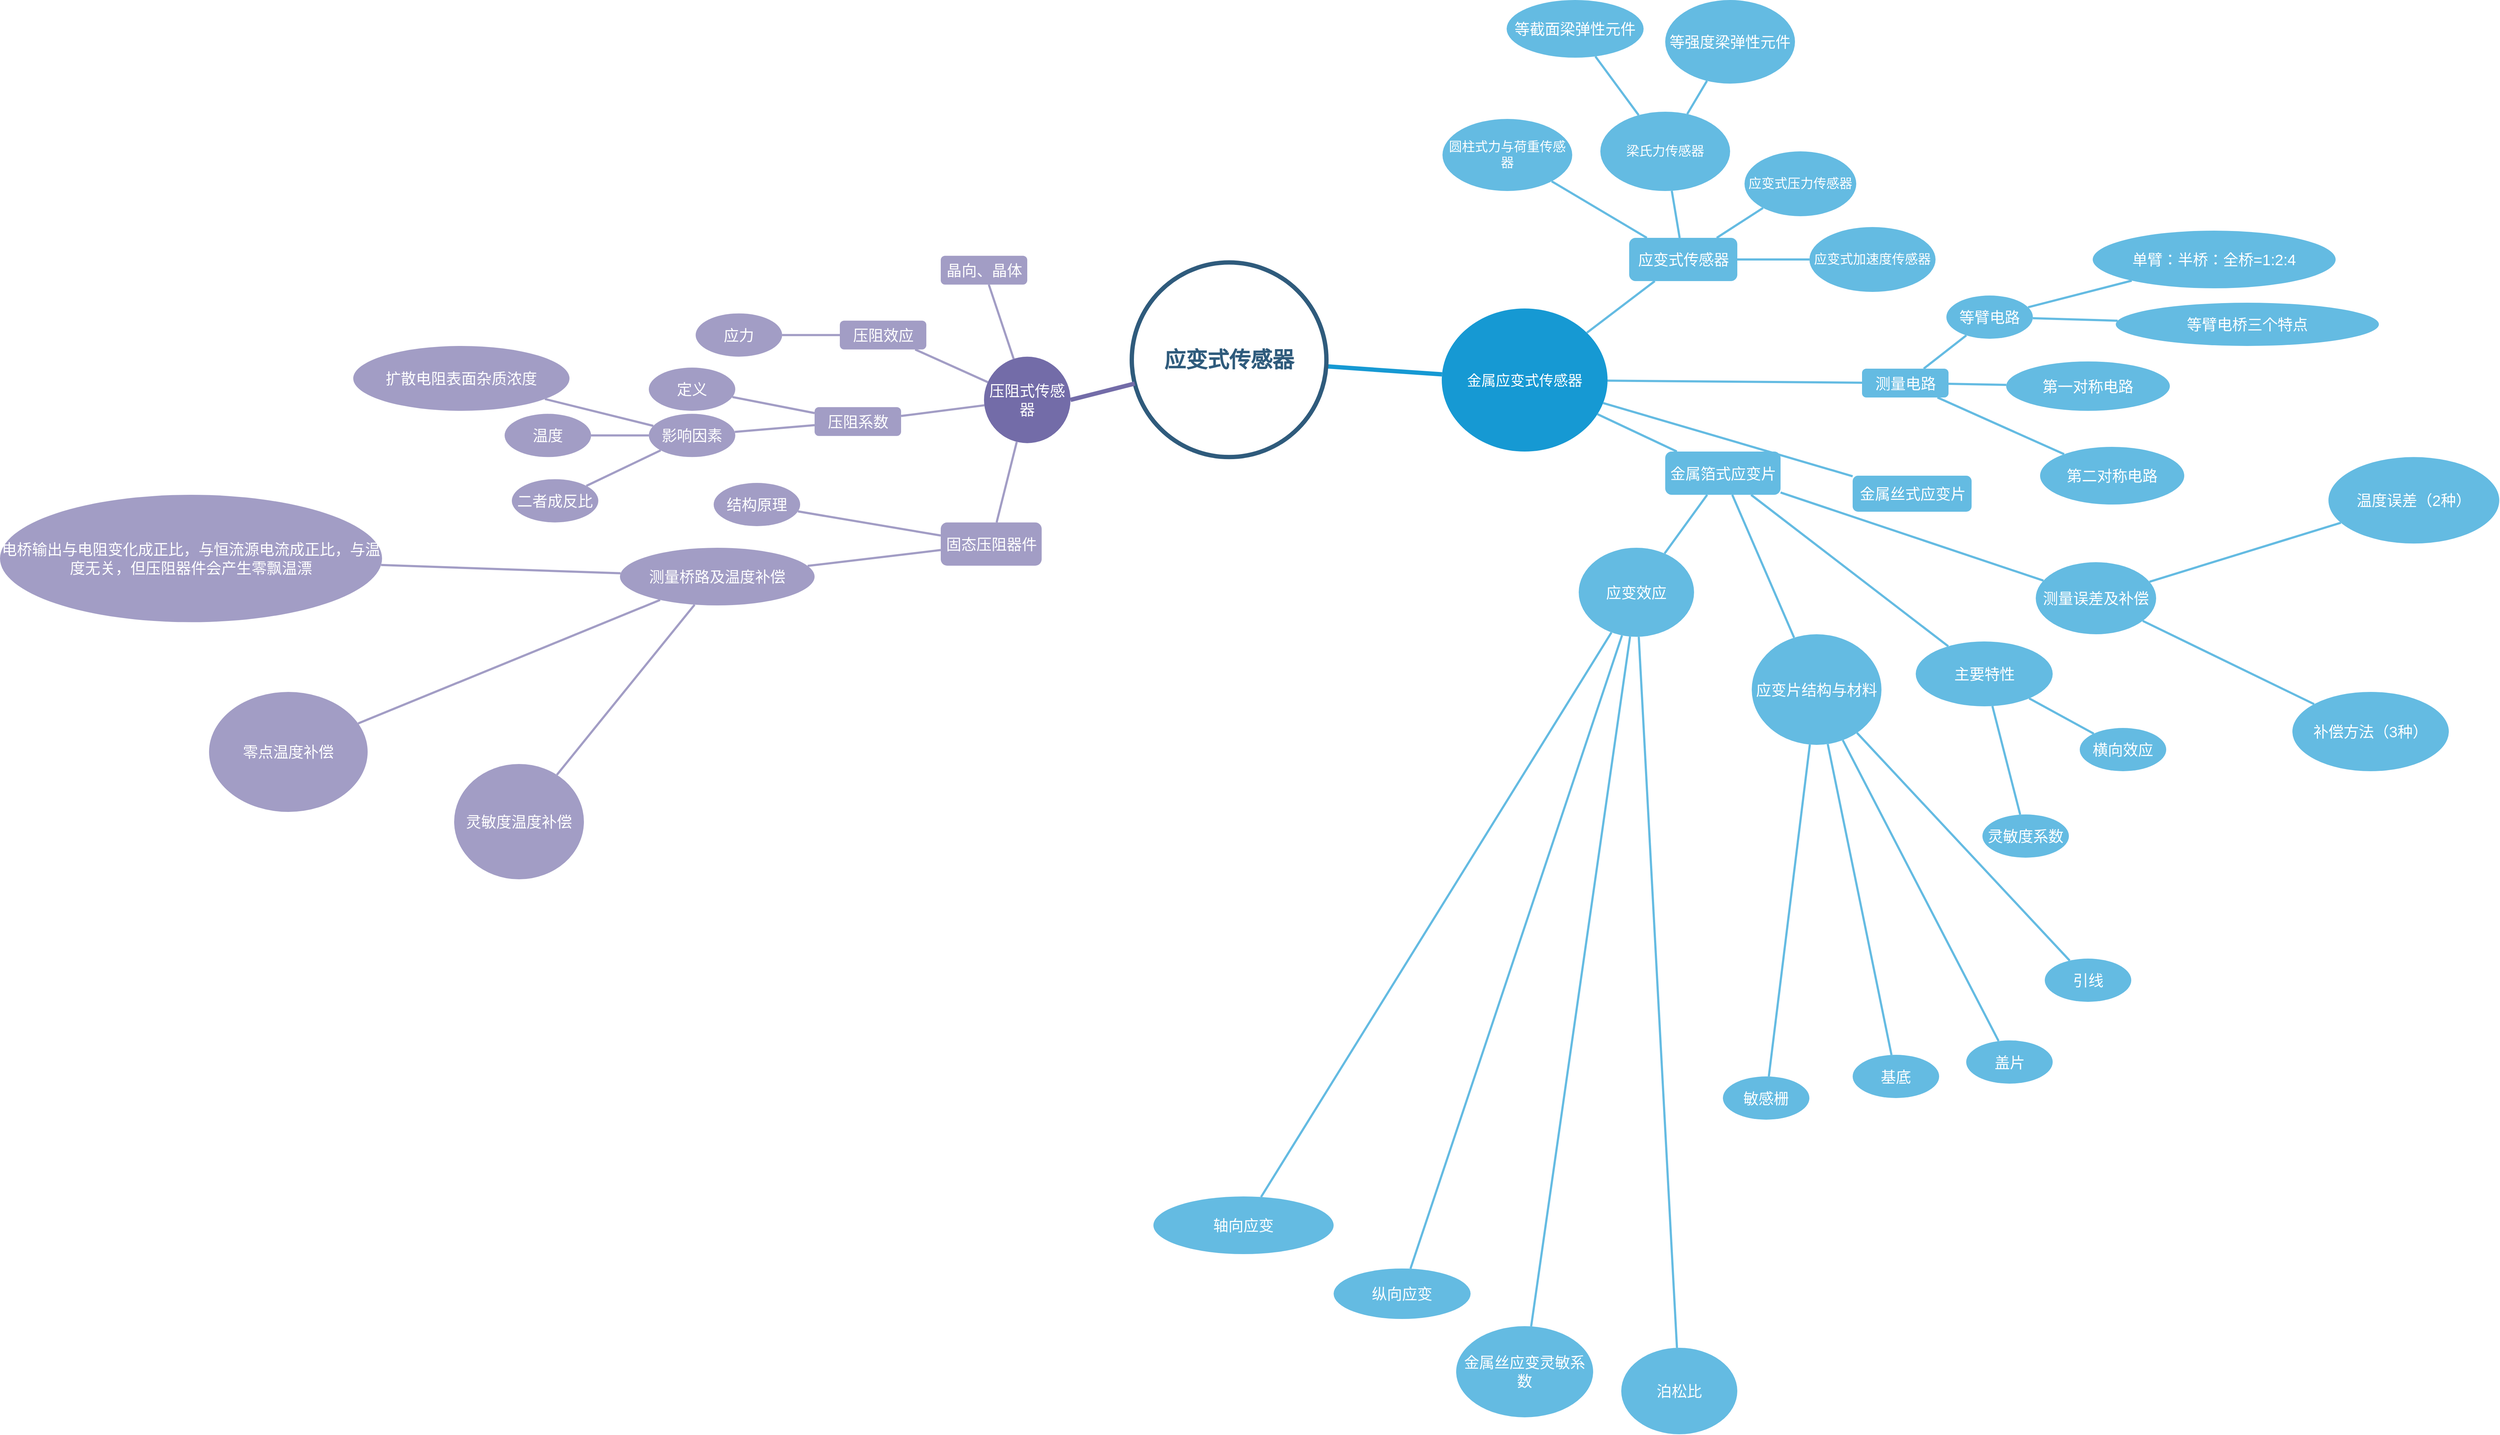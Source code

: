 <mxfile version="16.4.5" type="github">
  <diagram id="6a731a19-8d31-9384-78a2-239565b7b9f0" name="Page-1">
    <mxGraphModel dx="3550" dy="1853" grid="1" gridSize="10" guides="1" tooltips="1" connect="1" arrows="1" fold="1" page="1" pageScale="1" pageWidth="4681" pageHeight="3300" background="none" math="0" shadow="0">
      <root>
        <mxCell id="0" />
        <mxCell id="1" parent="0" />
        <mxCell id="1353" value="金属应变式传感器" style="ellipse;whiteSpace=wrap;html=1;shadow=0;fontFamily=Helvetica;fontSize=20;fontColor=#FFFFFF;align=center;strokeWidth=3;fillColor=#1699D3;strokeColor=none;" parent="1" vertex="1">
          <mxGeometry x="2920" y="1378" width="230" height="198.5" as="geometry" />
        </mxCell>
        <mxCell id="1362" style="endArrow=none;strokeWidth=6;strokeColor=#1699D3;html=1;" parent="1" source="1515" target="1353" edge="1">
          <mxGeometry relative="1" as="geometry" />
        </mxCell>
        <mxCell id="P_r0jZMm2rQdvnXoWjfA-1551" style="edgeStyle=none;shape=connector;rounded=1;orthogonalLoop=1;jettySize=auto;html=1;labelBackgroundColor=default;fontFamily=Helvetica;fontSize=11;fontColor=default;endArrow=none;strokeColor=#64BBE2;strokeWidth=3;" edge="1" parent="1" source="1440" target="P_r0jZMm2rQdvnXoWjfA-1549">
          <mxGeometry relative="1" as="geometry" />
        </mxCell>
        <mxCell id="P_r0jZMm2rQdvnXoWjfA-1554" value="" style="edgeStyle=none;shape=connector;rounded=1;orthogonalLoop=1;jettySize=auto;html=1;labelBackgroundColor=default;fontFamily=Helvetica;fontSize=18;fontColor=default;endArrow=none;strokeColor=#64BBE2;strokeWidth=3;" edge="1" parent="1" source="1440" target="P_r0jZMm2rQdvnXoWjfA-1553">
          <mxGeometry relative="1" as="geometry" />
        </mxCell>
        <mxCell id="P_r0jZMm2rQdvnXoWjfA-1556" value="" style="edgeStyle=none;shape=connector;rounded=1;orthogonalLoop=1;jettySize=auto;html=1;labelBackgroundColor=default;fontFamily=Helvetica;fontSize=18;fontColor=default;endArrow=none;strokeColor=#64BBE2;strokeWidth=3;" edge="1" parent="1" source="1440" target="P_r0jZMm2rQdvnXoWjfA-1555">
          <mxGeometry relative="1" as="geometry" />
        </mxCell>
        <mxCell id="P_r0jZMm2rQdvnXoWjfA-1558" value="" style="edgeStyle=none;shape=connector;rounded=1;orthogonalLoop=1;jettySize=auto;html=1;labelBackgroundColor=default;fontFamily=Helvetica;fontSize=18;fontColor=default;endArrow=none;strokeColor=#64BBE2;strokeWidth=3;" edge="1" parent="1" source="1440" target="P_r0jZMm2rQdvnXoWjfA-1557">
          <mxGeometry relative="1" as="geometry" />
        </mxCell>
        <mxCell id="1440" value="&lt;font style=&quot;font-size: 21px&quot;&gt;应变式传感器&lt;/font&gt;" style="rounded=1;fillColor=#64BBE2;strokeColor=none;strokeWidth=3;shadow=0;html=1;fontColor=#FFFFFF;" parent="1" vertex="1">
          <mxGeometry x="3180" y="1280" width="150" height="60" as="geometry" />
        </mxCell>
        <mxCell id="1441" value="&lt;font style=&quot;font-size: 21px&quot;&gt;金属丝式应变片&lt;/font&gt;" style="rounded=1;fillColor=#64BBE2;strokeColor=none;strokeWidth=3;shadow=0;html=1;fontColor=#FFFFFF;" parent="1" vertex="1">
          <mxGeometry x="3490" y="1610" width="165" height="50" as="geometry" />
        </mxCell>
        <mxCell id="P_r0jZMm2rQdvnXoWjfA-1568" value="" style="edgeStyle=none;shape=connector;rounded=1;orthogonalLoop=1;jettySize=auto;html=1;labelBackgroundColor=default;fontFamily=Helvetica;fontSize=18;fontColor=default;endArrow=none;strokeColor=#64BBE2;strokeWidth=3;" edge="1" parent="1" source="1442" target="P_r0jZMm2rQdvnXoWjfA-1567">
          <mxGeometry relative="1" as="geometry" />
        </mxCell>
        <mxCell id="P_r0jZMm2rQdvnXoWjfA-1570" value="" style="edgeStyle=none;shape=connector;rounded=1;orthogonalLoop=1;jettySize=auto;html=1;labelBackgroundColor=default;fontFamily=Helvetica;fontSize=18;fontColor=default;endArrow=none;strokeColor=#64BBE2;strokeWidth=3;" edge="1" parent="1" source="1442" target="P_r0jZMm2rQdvnXoWjfA-1569">
          <mxGeometry relative="1" as="geometry" />
        </mxCell>
        <mxCell id="P_r0jZMm2rQdvnXoWjfA-1572" value="" style="edgeStyle=none;shape=connector;rounded=1;orthogonalLoop=1;jettySize=auto;html=1;labelBackgroundColor=default;fontFamily=Helvetica;fontSize=18;fontColor=default;endArrow=none;strokeColor=#64BBE2;strokeWidth=3;" edge="1" parent="1" source="1442" target="P_r0jZMm2rQdvnXoWjfA-1571">
          <mxGeometry relative="1" as="geometry" />
        </mxCell>
        <mxCell id="1442" value="&lt;font style=&quot;font-size: 21px&quot;&gt;测量电路&lt;/font&gt;" style="rounded=1;fillColor=#64BBE2;strokeColor=none;strokeWidth=3;shadow=0;html=1;fontColor=#FFFFFF;" parent="1" vertex="1">
          <mxGeometry x="3503" y="1461.5" width="120" height="40" as="geometry" />
        </mxCell>
        <mxCell id="P_r0jZMm2rQdvnXoWjfA-1560" value="" style="edgeStyle=none;shape=connector;rounded=1;orthogonalLoop=1;jettySize=auto;html=1;labelBackgroundColor=default;fontFamily=Helvetica;fontSize=18;fontColor=default;endArrow=none;strokeColor=#64BBE2;strokeWidth=3;" edge="1" parent="1" source="1443" target="P_r0jZMm2rQdvnXoWjfA-1559">
          <mxGeometry relative="1" as="geometry" />
        </mxCell>
        <mxCell id="P_r0jZMm2rQdvnXoWjfA-1562" value="" style="edgeStyle=none;shape=connector;rounded=1;orthogonalLoop=1;jettySize=auto;html=1;labelBackgroundColor=default;fontFamily=Helvetica;fontSize=18;fontColor=default;endArrow=none;strokeColor=#64BBE2;strokeWidth=3;" edge="1" parent="1" source="1443" target="P_r0jZMm2rQdvnXoWjfA-1561">
          <mxGeometry relative="1" as="geometry" />
        </mxCell>
        <mxCell id="P_r0jZMm2rQdvnXoWjfA-1564" value="" style="edgeStyle=none;shape=connector;rounded=1;orthogonalLoop=1;jettySize=auto;html=1;labelBackgroundColor=default;fontFamily=Helvetica;fontSize=18;fontColor=default;endArrow=none;strokeColor=#64BBE2;strokeWidth=3;" edge="1" parent="1" source="1443" target="P_r0jZMm2rQdvnXoWjfA-1563">
          <mxGeometry relative="1" as="geometry" />
        </mxCell>
        <mxCell id="P_r0jZMm2rQdvnXoWjfA-1566" value="" style="edgeStyle=none;shape=connector;rounded=1;orthogonalLoop=1;jettySize=auto;html=1;labelBackgroundColor=default;fontFamily=Helvetica;fontSize=18;fontColor=default;endArrow=none;strokeColor=#64BBE2;strokeWidth=3;" edge="1" parent="1" source="1443" target="P_r0jZMm2rQdvnXoWjfA-1565">
          <mxGeometry relative="1" as="geometry" />
        </mxCell>
        <mxCell id="1443" value="&lt;font style=&quot;font-size: 21px&quot;&gt;金属箔式应变片&lt;/font&gt;" style="rounded=1;fillColor=#64BBE2;strokeColor=none;strokeWidth=3;shadow=0;html=1;fontColor=#FFFFFF;" parent="1" vertex="1">
          <mxGeometry x="3230" y="1576.5" width="160" height="60" as="geometry" />
        </mxCell>
        <mxCell id="1451" value="" style="edgeStyle=none;endArrow=none;strokeWidth=3;strokeColor=#64BBE2;html=1;" parent="1" source="1353" target="1440" edge="1">
          <mxGeometry x="1390" y="780" width="100" height="100" as="geometry">
            <mxPoint x="1390" y="880" as="sourcePoint" />
            <mxPoint x="1490" y="780" as="targetPoint" />
          </mxGeometry>
        </mxCell>
        <mxCell id="1452" value="" style="edgeStyle=none;endArrow=none;strokeWidth=3;strokeColor=#64BBE2;html=1;" parent="1" source="1353" target="1442" edge="1">
          <mxGeometry x="1390" y="780" width="100" height="100" as="geometry">
            <mxPoint x="1390" y="880" as="sourcePoint" />
            <mxPoint x="1490" y="780" as="targetPoint" />
          </mxGeometry>
        </mxCell>
        <mxCell id="1453" value="" style="edgeStyle=none;endArrow=none;strokeWidth=3;strokeColor=#64BBE2;html=1;" parent="1" source="1353" target="1441" edge="1">
          <mxGeometry x="1390" y="780" width="100" height="100" as="geometry">
            <mxPoint x="1390" y="880" as="sourcePoint" />
            <mxPoint x="1490" y="780" as="targetPoint" />
          </mxGeometry>
        </mxCell>
        <mxCell id="1454" value="" style="edgeStyle=none;endArrow=none;strokeWidth=3;strokeColor=#64BBE2;html=1;" parent="1" source="1353" target="1443" edge="1">
          <mxGeometry x="1390" y="780" width="100" height="100" as="geometry">
            <mxPoint x="1390" y="880" as="sourcePoint" />
            <mxPoint x="1490" y="780" as="targetPoint" />
          </mxGeometry>
        </mxCell>
        <mxCell id="1515" value="应变式传感器" style="ellipse;whiteSpace=wrap;html=1;shadow=0;fontFamily=Helvetica;fontSize=30;fontColor=#2F5B7C;align=center;strokeColor=#2F5B7C;strokeWidth=6;fillColor=#FFFFFF;fontStyle=1;gradientColor=none;" parent="1" vertex="1">
          <mxGeometry x="2490" y="1314.17" width="270" height="270" as="geometry" />
        </mxCell>
        <mxCell id="P_r0jZMm2rQdvnXoWjfA-1621" value="" style="edgeStyle=none;shape=connector;rounded=1;orthogonalLoop=1;jettySize=auto;html=1;labelBackgroundColor=default;fontFamily=Helvetica;fontSize=21;fontColor=default;endArrow=none;strokeColor=#A29DC5;strokeWidth=3;" edge="1" parent="1" source="1517" target="P_r0jZMm2rQdvnXoWjfA-1620">
          <mxGeometry relative="1" as="geometry" />
        </mxCell>
        <mxCell id="1517" value="&lt;font style=&quot;font-size: 21px&quot;&gt;压阻效应&lt;/font&gt;" style="rounded=1;fillColor=#a29dc5;strokeColor=none;strokeWidth=3;shadow=0;html=1;fontColor=#FFFFFF;fontSize=21;" parent="1" vertex="1">
          <mxGeometry x="2085" y="1394.83" width="120" height="40" as="geometry" />
        </mxCell>
        <mxCell id="1518" value="&lt;font style=&quot;font-size: 21px&quot;&gt;晶向、晶体&lt;/font&gt;" style="rounded=1;fillColor=#a29dc5;strokeColor=none;strokeWidth=3;shadow=0;html=1;fontColor=#FFFFFF;fontSize=21;" parent="1" vertex="1">
          <mxGeometry x="2225" y="1304.83" width="120" height="40" as="geometry" />
        </mxCell>
        <mxCell id="P_r0jZMm2rQdvnXoWjfA-1623" value="" style="edgeStyle=none;shape=connector;rounded=1;orthogonalLoop=1;jettySize=auto;html=1;labelBackgroundColor=default;fontFamily=Helvetica;fontSize=21;fontColor=default;endArrow=none;strokeColor=#A29DC5;strokeWidth=3;" edge="1" parent="1" source="1522" target="P_r0jZMm2rQdvnXoWjfA-1622">
          <mxGeometry relative="1" as="geometry" />
        </mxCell>
        <mxCell id="P_r0jZMm2rQdvnXoWjfA-1627" value="" style="edgeStyle=none;shape=connector;rounded=1;orthogonalLoop=1;jettySize=auto;html=1;labelBackgroundColor=default;fontFamily=Helvetica;fontSize=21;fontColor=default;endArrow=none;strokeColor=#A29DC5;strokeWidth=3;" edge="1" parent="1" source="1522" target="P_r0jZMm2rQdvnXoWjfA-1626">
          <mxGeometry relative="1" as="geometry" />
        </mxCell>
        <mxCell id="1522" value="&lt;font style=&quot;font-size: 21px&quot;&gt;压阻系数&lt;/font&gt;" style="rounded=1;fillColor=#a29dc5;strokeColor=none;strokeWidth=3;shadow=0;html=1;fontColor=#FFFFFF;fontSize=21;" parent="1" vertex="1">
          <mxGeometry x="2050" y="1514.83" width="120" height="40" as="geometry" />
        </mxCell>
        <mxCell id="1528" value="" style="edgeStyle=none;endArrow=none;strokeWidth=3;strokeColor=#A29DC5;html=1;fontSize=21;" parent="1" source="1516" target="1517" edge="1">
          <mxGeometry x="350" y="409.83" width="100" height="100" as="geometry">
            <mxPoint x="350" y="509.83" as="sourcePoint" />
            <mxPoint x="450" y="409.83" as="targetPoint" />
          </mxGeometry>
        </mxCell>
        <mxCell id="P_r0jZMm2rQdvnXoWjfA-1635" value="" style="edgeStyle=none;shape=connector;rounded=1;orthogonalLoop=1;jettySize=auto;html=1;labelBackgroundColor=default;fontFamily=Helvetica;fontSize=21;fontColor=default;endArrow=none;strokeColor=#A29DC5;strokeWidth=3;" edge="1" parent="1" source="1529" target="P_r0jZMm2rQdvnXoWjfA-1634">
          <mxGeometry relative="1" as="geometry" />
        </mxCell>
        <mxCell id="P_r0jZMm2rQdvnXoWjfA-1637" value="" style="edgeStyle=none;shape=connector;rounded=1;orthogonalLoop=1;jettySize=auto;html=1;labelBackgroundColor=default;fontFamily=Helvetica;fontSize=21;fontColor=default;endArrow=none;strokeColor=#A29DC5;strokeWidth=3;" edge="1" parent="1" source="1529" target="P_r0jZMm2rQdvnXoWjfA-1636">
          <mxGeometry relative="1" as="geometry" />
        </mxCell>
        <mxCell id="1529" value="&lt;font style=&quot;font-size: 21px&quot;&gt;固态压阻器件&lt;/font&gt;" style="rounded=1;fillColor=#a29dc5;strokeColor=none;strokeWidth=3;shadow=0;html=1;fontColor=#FFFFFF;fontSize=21;" parent="1" vertex="1">
          <mxGeometry x="2225" y="1674.83" width="140" height="60" as="geometry" />
        </mxCell>
        <mxCell id="1530" value="" style="edgeStyle=none;endArrow=none;strokeWidth=3;strokeColor=#A29DC5;html=1;fontSize=21;" parent="1" source="1516" target="1518" edge="1">
          <mxGeometry x="350" y="409.83" width="100" height="100" as="geometry">
            <mxPoint x="350" y="509.83" as="sourcePoint" />
            <mxPoint x="450" y="409.83" as="targetPoint" />
          </mxGeometry>
        </mxCell>
        <mxCell id="1534" value="" style="edgeStyle=none;endArrow=none;strokeWidth=3;strokeColor=#A29DC5;html=1;fontSize=21;" parent="1" source="1516" target="1522" edge="1">
          <mxGeometry x="350" y="409.83" width="100" height="100" as="geometry">
            <mxPoint x="350" y="509.83" as="sourcePoint" />
            <mxPoint x="450" y="409.83" as="targetPoint" />
          </mxGeometry>
        </mxCell>
        <mxCell id="1540" value="" style="edgeStyle=none;endArrow=none;strokeWidth=3;strokeColor=#A29DC5;html=1;fontSize=21;" parent="1" source="1516" target="1529" edge="1">
          <mxGeometry x="350" y="409.83" width="100" height="100" as="geometry">
            <mxPoint x="350" y="509.83" as="sourcePoint" />
            <mxPoint x="450" y="409.83" as="targetPoint" />
          </mxGeometry>
        </mxCell>
        <mxCell id="1542" style="edgeStyle=none;rounded=0;html=1;exitX=0.5;exitY=1;endArrow=none;endFill=0;jettySize=auto;orthogonalLoop=1;strokeColor=#736CA8;strokeWidth=2;fillColor=#64bbe2;fontSize=21;fontColor=#23445D;" parent="1" source="1529" target="1529" edge="1">
          <mxGeometry relative="1" as="geometry" />
        </mxCell>
        <mxCell id="1516" value="压阻式传感器" style="ellipse;whiteSpace=wrap;html=1;shadow=0;fontFamily=Helvetica;fontSize=21;fontColor=#FFFFFF;align=center;strokeWidth=3;fillColor=#736ca8;strokeColor=none;" parent="1" vertex="1">
          <mxGeometry x="2285" y="1444.83" width="120" height="120" as="geometry" />
        </mxCell>
        <mxCell id="P_r0jZMm2rQdvnXoWjfA-1543" value="" style="endArrow=none;strokeWidth=6;strokeColor=#736CA8;html=1;entryX=1;entryY=0.5;entryDx=0;entryDy=0;" edge="1" parent="1" source="1515" target="1516">
          <mxGeometry relative="1" as="geometry">
            <mxPoint x="2831.149" y="1435.154" as="sourcePoint" />
            <mxPoint x="2650" y="1470" as="targetPoint" />
          </mxGeometry>
        </mxCell>
        <mxCell id="P_r0jZMm2rQdvnXoWjfA-1549" value="&lt;font style=&quot;font-size: 15px&quot;&gt;&lt;font style=&quot;vertical-align: inherit ; font-size: 18px&quot;&gt;&lt;font style=&quot;vertical-align: inherit ; font-size: 18px&quot;&gt;&lt;font style=&quot;vertical-align: inherit ; font-size: 18px&quot;&gt;&lt;font style=&quot;vertical-align: inherit ; font-size: 18px&quot;&gt;&lt;font style=&quot;vertical-align: inherit&quot;&gt;&lt;font style=&quot;vertical-align: inherit&quot;&gt;圆柱式力与荷重传感器&lt;/font&gt;&lt;/font&gt;&lt;/font&gt;&lt;/font&gt;&lt;/font&gt;&lt;/font&gt;&lt;/font&gt;" style="ellipse;whiteSpace=wrap;html=1;fillColor=#64BBE2;strokeColor=none;fontColor=#FFFFFF;rounded=1;strokeWidth=3;shadow=0;" vertex="1" parent="1">
          <mxGeometry x="2921" y="1115" width="180" height="100" as="geometry" />
        </mxCell>
        <mxCell id="P_r0jZMm2rQdvnXoWjfA-1578" value="" style="edgeStyle=none;shape=connector;rounded=1;orthogonalLoop=1;jettySize=auto;html=1;labelBackgroundColor=default;fontFamily=Helvetica;fontSize=18;fontColor=default;endArrow=none;strokeColor=#64BBE2;strokeWidth=3;" edge="1" parent="1" source="P_r0jZMm2rQdvnXoWjfA-1553" target="P_r0jZMm2rQdvnXoWjfA-1577">
          <mxGeometry relative="1" as="geometry" />
        </mxCell>
        <mxCell id="P_r0jZMm2rQdvnXoWjfA-1580" value="" style="edgeStyle=none;shape=connector;rounded=1;orthogonalLoop=1;jettySize=auto;html=1;labelBackgroundColor=default;fontFamily=Helvetica;fontSize=18;fontColor=default;endArrow=none;strokeColor=#64BBE2;strokeWidth=3;" edge="1" parent="1" source="P_r0jZMm2rQdvnXoWjfA-1553" target="P_r0jZMm2rQdvnXoWjfA-1579">
          <mxGeometry relative="1" as="geometry" />
        </mxCell>
        <mxCell id="P_r0jZMm2rQdvnXoWjfA-1553" value="&lt;font style=&quot;vertical-align: inherit&quot;&gt;&lt;font style=&quot;vertical-align: inherit ; font-size: 18px&quot;&gt;&lt;font style=&quot;vertical-align: inherit&quot;&gt;&lt;font style=&quot;vertical-align: inherit&quot;&gt;梁氏力传感器&lt;/font&gt;&lt;/font&gt;&lt;/font&gt;&lt;/font&gt;" style="ellipse;whiteSpace=wrap;html=1;fillColor=#64BBE2;strokeColor=none;fontColor=#FFFFFF;rounded=1;strokeWidth=3;shadow=0;" vertex="1" parent="1">
          <mxGeometry x="3140" y="1105" width="180" height="110" as="geometry" />
        </mxCell>
        <mxCell id="P_r0jZMm2rQdvnXoWjfA-1555" value="&lt;font style=&quot;vertical-align: inherit&quot;&gt;&lt;font style=&quot;vertical-align: inherit&quot;&gt;&lt;font style=&quot;vertical-align: inherit&quot;&gt;&lt;font style=&quot;vertical-align: inherit ; font-size: 18px&quot;&gt;应变式压力传感器&lt;/font&gt;&lt;/font&gt;&lt;/font&gt;&lt;/font&gt;" style="ellipse;whiteSpace=wrap;html=1;fillColor=#64BBE2;strokeColor=none;fontColor=#FFFFFF;rounded=1;strokeWidth=3;shadow=0;" vertex="1" parent="1">
          <mxGeometry x="3340" y="1160" width="155" height="90" as="geometry" />
        </mxCell>
        <mxCell id="P_r0jZMm2rQdvnXoWjfA-1557" value="&lt;p&gt;&lt;font style=&quot;vertical-align: inherit ; font-size: 18px&quot;&gt;&lt;font style=&quot;vertical-align: inherit ; font-size: 18px&quot;&gt;&lt;font style=&quot;vertical-align: inherit ; font-size: 18px&quot;&gt;&lt;font style=&quot;vertical-align: inherit ; font-size: 18px&quot;&gt;&lt;font style=&quot;vertical-align: inherit&quot;&gt;&lt;font style=&quot;vertical-align: inherit&quot;&gt;&lt;font style=&quot;vertical-align: inherit&quot;&gt;&lt;font style=&quot;vertical-align: inherit&quot;&gt;应变式加速度传感器&lt;/font&gt;&lt;/font&gt;&lt;/font&gt;&lt;/font&gt;&lt;/font&gt;&lt;/font&gt;&lt;/font&gt;&lt;/font&gt;&lt;/p&gt;" style="ellipse;whiteSpace=wrap;html=1;fillColor=#64BBE2;strokeColor=none;fontColor=#FFFFFF;rounded=1;strokeWidth=3;shadow=0;" vertex="1" parent="1">
          <mxGeometry x="3430" y="1265" width="175" height="90" as="geometry" />
        </mxCell>
        <mxCell id="P_r0jZMm2rQdvnXoWjfA-1582" value="" style="edgeStyle=none;shape=connector;rounded=1;orthogonalLoop=1;jettySize=auto;html=1;labelBackgroundColor=default;fontFamily=Helvetica;fontSize=21;fontColor=default;endArrow=none;strokeColor=#64BBE2;strokeWidth=3;" edge="1" parent="1" source="P_r0jZMm2rQdvnXoWjfA-1559" target="P_r0jZMm2rQdvnXoWjfA-1581">
          <mxGeometry relative="1" as="geometry" />
        </mxCell>
        <mxCell id="P_r0jZMm2rQdvnXoWjfA-1584" value="" style="edgeStyle=none;shape=connector;rounded=1;orthogonalLoop=1;jettySize=auto;html=1;labelBackgroundColor=default;fontFamily=Helvetica;fontSize=21;fontColor=default;endArrow=none;strokeColor=#64BBE2;strokeWidth=3;" edge="1" parent="1" source="P_r0jZMm2rQdvnXoWjfA-1559" target="P_r0jZMm2rQdvnXoWjfA-1583">
          <mxGeometry relative="1" as="geometry" />
        </mxCell>
        <mxCell id="P_r0jZMm2rQdvnXoWjfA-1586" value="" style="edgeStyle=none;shape=connector;rounded=1;orthogonalLoop=1;jettySize=auto;html=1;labelBackgroundColor=default;fontFamily=Helvetica;fontSize=21;fontColor=default;endArrow=none;strokeColor=#64BBE2;strokeWidth=3;" edge="1" parent="1" source="P_r0jZMm2rQdvnXoWjfA-1559" target="P_r0jZMm2rQdvnXoWjfA-1585">
          <mxGeometry relative="1" as="geometry" />
        </mxCell>
        <mxCell id="P_r0jZMm2rQdvnXoWjfA-1588" value="" style="edgeStyle=none;shape=connector;rounded=1;orthogonalLoop=1;jettySize=auto;html=1;labelBackgroundColor=default;fontFamily=Helvetica;fontSize=21;fontColor=default;endArrow=none;strokeColor=#64BBE2;strokeWidth=3;" edge="1" parent="1" source="P_r0jZMm2rQdvnXoWjfA-1559" target="P_r0jZMm2rQdvnXoWjfA-1587">
          <mxGeometry relative="1" as="geometry" />
        </mxCell>
        <mxCell id="P_r0jZMm2rQdvnXoWjfA-1559" value="&lt;font style=&quot;vertical-align: inherit; font-size: 21px;&quot;&gt;&lt;font style=&quot;vertical-align: inherit; font-size: 21px;&quot;&gt;应变效应&lt;/font&gt;&lt;/font&gt;" style="ellipse;whiteSpace=wrap;html=1;fillColor=#64BBE2;strokeColor=none;fontColor=#FFFFFF;rounded=1;strokeWidth=3;shadow=0;fontSize=21;" vertex="1" parent="1">
          <mxGeometry x="3110" y="1710" width="160" height="123.5" as="geometry" />
        </mxCell>
        <mxCell id="P_r0jZMm2rQdvnXoWjfA-1591" value="" style="edgeStyle=none;shape=connector;rounded=1;orthogonalLoop=1;jettySize=auto;html=1;labelBackgroundColor=default;fontFamily=Helvetica;fontSize=21;fontColor=default;endArrow=none;strokeColor=#64BBE2;strokeWidth=3;" edge="1" parent="1" source="P_r0jZMm2rQdvnXoWjfA-1561" target="P_r0jZMm2rQdvnXoWjfA-1590">
          <mxGeometry relative="1" as="geometry" />
        </mxCell>
        <mxCell id="P_r0jZMm2rQdvnXoWjfA-1593" value="" style="edgeStyle=none;shape=connector;rounded=1;orthogonalLoop=1;jettySize=auto;html=1;labelBackgroundColor=default;fontFamily=Helvetica;fontSize=21;fontColor=default;endArrow=none;strokeColor=#64BBE2;strokeWidth=3;" edge="1" parent="1" source="P_r0jZMm2rQdvnXoWjfA-1561" target="P_r0jZMm2rQdvnXoWjfA-1592">
          <mxGeometry relative="1" as="geometry" />
        </mxCell>
        <mxCell id="P_r0jZMm2rQdvnXoWjfA-1595" value="" style="edgeStyle=none;shape=connector;rounded=1;orthogonalLoop=1;jettySize=auto;html=1;labelBackgroundColor=default;fontFamily=Helvetica;fontSize=21;fontColor=default;endArrow=none;strokeColor=#64BBE2;strokeWidth=3;" edge="1" parent="1" source="P_r0jZMm2rQdvnXoWjfA-1561" target="P_r0jZMm2rQdvnXoWjfA-1594">
          <mxGeometry relative="1" as="geometry" />
        </mxCell>
        <mxCell id="P_r0jZMm2rQdvnXoWjfA-1597" value="" style="edgeStyle=none;shape=connector;rounded=1;orthogonalLoop=1;jettySize=auto;html=1;labelBackgroundColor=default;fontFamily=Helvetica;fontSize=21;fontColor=default;endArrow=none;strokeColor=#64BBE2;strokeWidth=3;" edge="1" parent="1" source="P_r0jZMm2rQdvnXoWjfA-1561" target="P_r0jZMm2rQdvnXoWjfA-1596">
          <mxGeometry relative="1" as="geometry" />
        </mxCell>
        <mxCell id="P_r0jZMm2rQdvnXoWjfA-1561" value="&lt;font style=&quot;font-size: 21px;&quot;&gt;应变片结构与材料&lt;/font&gt;" style="ellipse;whiteSpace=wrap;html=1;fillColor=#64BBE2;strokeColor=none;fontColor=#FFFFFF;rounded=1;strokeWidth=3;shadow=0;fontSize=21;" vertex="1" parent="1">
          <mxGeometry x="3350" y="1830" width="180" height="153.5" as="geometry" />
        </mxCell>
        <mxCell id="P_r0jZMm2rQdvnXoWjfA-1599" value="" style="edgeStyle=none;shape=connector;rounded=1;orthogonalLoop=1;jettySize=auto;html=1;labelBackgroundColor=default;fontFamily=Helvetica;fontSize=21;fontColor=default;endArrow=none;strokeColor=#64BBE2;strokeWidth=3;" edge="1" parent="1" source="P_r0jZMm2rQdvnXoWjfA-1563" target="P_r0jZMm2rQdvnXoWjfA-1598">
          <mxGeometry relative="1" as="geometry" />
        </mxCell>
        <mxCell id="P_r0jZMm2rQdvnXoWjfA-1601" value="" style="edgeStyle=none;shape=connector;rounded=1;orthogonalLoop=1;jettySize=auto;html=1;labelBackgroundColor=default;fontFamily=Helvetica;fontSize=21;fontColor=default;endArrow=none;strokeColor=#64BBE2;strokeWidth=3;" edge="1" parent="1" source="P_r0jZMm2rQdvnXoWjfA-1563" target="P_r0jZMm2rQdvnXoWjfA-1600">
          <mxGeometry relative="1" as="geometry" />
        </mxCell>
        <mxCell id="P_r0jZMm2rQdvnXoWjfA-1563" value="主要特性" style="ellipse;whiteSpace=wrap;html=1;fillColor=#64BBE2;strokeColor=none;fontColor=#FFFFFF;rounded=1;strokeWidth=3;shadow=0;fontSize=21;" vertex="1" parent="1">
          <mxGeometry x="3577.5" y="1840" width="190" height="90" as="geometry" />
        </mxCell>
        <mxCell id="P_r0jZMm2rQdvnXoWjfA-1603" value="" style="edgeStyle=none;shape=connector;rounded=1;orthogonalLoop=1;jettySize=auto;html=1;labelBackgroundColor=default;fontFamily=Helvetica;fontSize=21;fontColor=default;endArrow=none;strokeColor=#64BBE2;strokeWidth=3;" edge="1" parent="1" source="P_r0jZMm2rQdvnXoWjfA-1565" target="P_r0jZMm2rQdvnXoWjfA-1602">
          <mxGeometry relative="1" as="geometry" />
        </mxCell>
        <mxCell id="P_r0jZMm2rQdvnXoWjfA-1605" value="" style="edgeStyle=none;shape=connector;rounded=1;orthogonalLoop=1;jettySize=auto;html=1;labelBackgroundColor=default;fontFamily=Helvetica;fontSize=21;fontColor=default;endArrow=none;strokeColor=#64BBE2;strokeWidth=3;" edge="1" parent="1" source="P_r0jZMm2rQdvnXoWjfA-1565" target="P_r0jZMm2rQdvnXoWjfA-1604">
          <mxGeometry relative="1" as="geometry" />
        </mxCell>
        <mxCell id="P_r0jZMm2rQdvnXoWjfA-1565" value="测量误差及补偿" style="ellipse;whiteSpace=wrap;html=1;fillColor=#64BBE2;strokeColor=none;fontColor=#FFFFFF;rounded=1;strokeWidth=3;shadow=0;fontSize=21;" vertex="1" parent="1">
          <mxGeometry x="3744" y="1730" width="167" height="100" as="geometry" />
        </mxCell>
        <mxCell id="P_r0jZMm2rQdvnXoWjfA-1574" value="" style="edgeStyle=none;shape=connector;rounded=1;orthogonalLoop=1;jettySize=auto;html=1;labelBackgroundColor=default;fontFamily=Helvetica;fontSize=18;fontColor=default;endArrow=none;strokeColor=#64BBE2;strokeWidth=3;" edge="1" parent="1" source="P_r0jZMm2rQdvnXoWjfA-1567" target="P_r0jZMm2rQdvnXoWjfA-1573">
          <mxGeometry relative="1" as="geometry" />
        </mxCell>
        <mxCell id="P_r0jZMm2rQdvnXoWjfA-1576" value="" style="edgeStyle=none;shape=connector;rounded=1;orthogonalLoop=1;jettySize=auto;html=1;labelBackgroundColor=default;fontFamily=Helvetica;fontSize=18;fontColor=default;endArrow=none;strokeColor=#64BBE2;strokeWidth=3;" edge="1" parent="1" source="P_r0jZMm2rQdvnXoWjfA-1567" target="P_r0jZMm2rQdvnXoWjfA-1575">
          <mxGeometry relative="1" as="geometry" />
        </mxCell>
        <mxCell id="P_r0jZMm2rQdvnXoWjfA-1567" value="&lt;font style=&quot;font-size: 21px&quot;&gt;等臂电路&lt;/font&gt;" style="ellipse;whiteSpace=wrap;html=1;fillColor=#64BBE2;strokeColor=none;fontColor=#FFFFFF;rounded=1;strokeWidth=3;shadow=0;" vertex="1" parent="1">
          <mxGeometry x="3620" y="1360" width="120" height="60" as="geometry" />
        </mxCell>
        <mxCell id="P_r0jZMm2rQdvnXoWjfA-1569" value="&lt;font style=&quot;font-size: 21px&quot;&gt;第一对称电路&lt;/font&gt;" style="ellipse;whiteSpace=wrap;html=1;fillColor=#64BBE2;strokeColor=none;fontColor=#FFFFFF;rounded=1;strokeWidth=3;shadow=0;" vertex="1" parent="1">
          <mxGeometry x="3703" y="1451.5" width="227" height="68.5" as="geometry" />
        </mxCell>
        <mxCell id="P_r0jZMm2rQdvnXoWjfA-1571" value="&lt;font style=&quot;font-size: 21px&quot;&gt;第二对称电路&lt;/font&gt;" style="ellipse;whiteSpace=wrap;html=1;fillColor=#64BBE2;strokeColor=none;fontColor=#FFFFFF;rounded=1;strokeWidth=3;shadow=0;" vertex="1" parent="1">
          <mxGeometry x="3750" y="1570" width="200" height="80" as="geometry" />
        </mxCell>
        <mxCell id="P_r0jZMm2rQdvnXoWjfA-1573" value="&lt;font style=&quot;font-size: 21px&quot;&gt;单臂：半桥：全桥=1:2:4&lt;/font&gt;" style="ellipse;whiteSpace=wrap;html=1;fillColor=#64BBE2;strokeColor=none;fontColor=#FFFFFF;rounded=1;strokeWidth=3;shadow=0;" vertex="1" parent="1">
          <mxGeometry x="3823" y="1270" width="337" height="80" as="geometry" />
        </mxCell>
        <mxCell id="P_r0jZMm2rQdvnXoWjfA-1575" value="&lt;font style=&quot;font-size: 21px&quot;&gt;等臂电桥三个特点&lt;/font&gt;" style="ellipse;whiteSpace=wrap;html=1;fillColor=#64BBE2;strokeColor=none;fontColor=#FFFFFF;rounded=1;strokeWidth=3;shadow=0;" vertex="1" parent="1">
          <mxGeometry x="3855" y="1370" width="365" height="60" as="geometry" />
        </mxCell>
        <mxCell id="P_r0jZMm2rQdvnXoWjfA-1577" value="等截面梁弹性元件" style="ellipse;whiteSpace=wrap;html=1;fillColor=#64BBE2;strokeColor=none;fontColor=#FFFFFF;rounded=1;strokeWidth=3;shadow=0;fontSize=21;" vertex="1" parent="1">
          <mxGeometry x="3010" y="950" width="190" height="80" as="geometry" />
        </mxCell>
        <mxCell id="P_r0jZMm2rQdvnXoWjfA-1579" value="&lt;font style=&quot;font-size: 21px&quot;&gt;等强度梁弹性元件&lt;/font&gt;" style="ellipse;whiteSpace=wrap;html=1;fillColor=#64BBE2;strokeColor=none;fontColor=#FFFFFF;rounded=1;strokeWidth=3;shadow=0;" vertex="1" parent="1">
          <mxGeometry x="3230" y="950" width="180" height="116" as="geometry" />
        </mxCell>
        <mxCell id="P_r0jZMm2rQdvnXoWjfA-1581" value="&lt;font style=&quot;font-size: 21px&quot;&gt;轴向应变&lt;/font&gt;" style="ellipse;whiteSpace=wrap;html=1;fillColor=#64BBE2;strokeColor=none;fontColor=#FFFFFF;rounded=1;strokeWidth=3;shadow=0;" vertex="1" parent="1">
          <mxGeometry x="2520" y="2610" width="250" height="80" as="geometry" />
        </mxCell>
        <mxCell id="P_r0jZMm2rQdvnXoWjfA-1583" value="纵向应变" style="ellipse;whiteSpace=wrap;html=1;fillColor=#64BBE2;strokeColor=none;fontColor=#FFFFFF;rounded=1;strokeWidth=3;shadow=0;fontSize=21;" vertex="1" parent="1">
          <mxGeometry x="2770" y="2710" width="190" height="70" as="geometry" />
        </mxCell>
        <mxCell id="P_r0jZMm2rQdvnXoWjfA-1585" value="泊松比" style="ellipse;whiteSpace=wrap;html=1;fillColor=#64BBE2;strokeColor=none;fontColor=#FFFFFF;rounded=1;strokeWidth=3;shadow=0;fontSize=21;" vertex="1" parent="1">
          <mxGeometry x="3169" y="2820" width="161" height="120" as="geometry" />
        </mxCell>
        <mxCell id="P_r0jZMm2rQdvnXoWjfA-1587" value="金属丝应变灵敏系数" style="ellipse;whiteSpace=wrap;html=1;fillColor=#64BBE2;strokeColor=none;fontColor=#FFFFFF;rounded=1;strokeWidth=3;shadow=0;fontSize=21;" vertex="1" parent="1">
          <mxGeometry x="2940" y="2790" width="190" height="126.5" as="geometry" />
        </mxCell>
        <mxCell id="P_r0jZMm2rQdvnXoWjfA-1589" style="edgeStyle=none;shape=connector;rounded=1;orthogonalLoop=1;jettySize=auto;html=1;exitX=0.5;exitY=0;exitDx=0;exitDy=0;labelBackgroundColor=default;fontFamily=Helvetica;fontSize=21;fontColor=default;endArrow=none;strokeColor=#64BBE2;strokeWidth=3;" edge="1" parent="1" source="P_r0jZMm2rQdvnXoWjfA-1585" target="P_r0jZMm2rQdvnXoWjfA-1585">
          <mxGeometry relative="1" as="geometry" />
        </mxCell>
        <mxCell id="P_r0jZMm2rQdvnXoWjfA-1590" value="敏感栅" style="ellipse;whiteSpace=wrap;html=1;fillColor=#64BBE2;strokeColor=none;fontColor=#FFFFFF;rounded=1;strokeWidth=3;shadow=0;fontSize=21;" vertex="1" parent="1">
          <mxGeometry x="3310" y="2443.5" width="120" height="60" as="geometry" />
        </mxCell>
        <mxCell id="P_r0jZMm2rQdvnXoWjfA-1592" value="基底" style="ellipse;whiteSpace=wrap;html=1;fillColor=#64BBE2;strokeColor=none;fontColor=#FFFFFF;rounded=1;strokeWidth=3;shadow=0;fontSize=21;" vertex="1" parent="1">
          <mxGeometry x="3490" y="2413.5" width="120" height="60" as="geometry" />
        </mxCell>
        <mxCell id="P_r0jZMm2rQdvnXoWjfA-1594" value="盖片" style="ellipse;whiteSpace=wrap;html=1;fillColor=#64BBE2;strokeColor=none;fontColor=#FFFFFF;rounded=1;strokeWidth=3;shadow=0;fontSize=21;" vertex="1" parent="1">
          <mxGeometry x="3647.5" y="2393.5" width="120" height="60" as="geometry" />
        </mxCell>
        <mxCell id="P_r0jZMm2rQdvnXoWjfA-1596" value="引线" style="ellipse;whiteSpace=wrap;html=1;fillColor=#64BBE2;strokeColor=none;fontColor=#FFFFFF;rounded=1;strokeWidth=3;shadow=0;fontSize=21;" vertex="1" parent="1">
          <mxGeometry x="3756.5" y="2280" width="120" height="60" as="geometry" />
        </mxCell>
        <mxCell id="P_r0jZMm2rQdvnXoWjfA-1598" value="灵敏度系数" style="ellipse;whiteSpace=wrap;html=1;fillColor=#64BBE2;strokeColor=none;fontColor=#FFFFFF;rounded=1;strokeWidth=3;shadow=0;fontSize=21;" vertex="1" parent="1">
          <mxGeometry x="3670" y="2080" width="120" height="60" as="geometry" />
        </mxCell>
        <mxCell id="P_r0jZMm2rQdvnXoWjfA-1600" value="横向效应" style="ellipse;whiteSpace=wrap;html=1;fillColor=#64BBE2;strokeColor=none;fontColor=#FFFFFF;rounded=1;strokeWidth=3;shadow=0;fontSize=21;" vertex="1" parent="1">
          <mxGeometry x="3805" y="1960" width="120" height="60" as="geometry" />
        </mxCell>
        <mxCell id="P_r0jZMm2rQdvnXoWjfA-1602" value="温度误差（2种）" style="ellipse;whiteSpace=wrap;html=1;fillColor=#64BBE2;strokeColor=none;fontColor=#FFFFFF;rounded=1;strokeWidth=3;shadow=0;fontSize=21;" vertex="1" parent="1">
          <mxGeometry x="4150" y="1584.17" width="237" height="120" as="geometry" />
        </mxCell>
        <mxCell id="P_r0jZMm2rQdvnXoWjfA-1604" value="补偿方法（3种）" style="ellipse;whiteSpace=wrap;html=1;fillColor=#64BBE2;strokeColor=none;fontColor=#FFFFFF;rounded=1;strokeWidth=3;shadow=0;fontSize=21;" vertex="1" parent="1">
          <mxGeometry x="4100" y="1910" width="217" height="110" as="geometry" />
        </mxCell>
        <mxCell id="P_r0jZMm2rQdvnXoWjfA-1620" value="应力" style="ellipse;whiteSpace=wrap;html=1;fillColor=#a29dc5;strokeColor=none;fontColor=#FFFFFF;rounded=1;strokeWidth=3;shadow=0;fontSize=21;" vertex="1" parent="1">
          <mxGeometry x="1885" y="1384.83" width="120" height="60" as="geometry" />
        </mxCell>
        <mxCell id="P_r0jZMm2rQdvnXoWjfA-1622" value="定义" style="ellipse;whiteSpace=wrap;html=1;fillColor=#a29dc5;strokeColor=none;fontColor=#FFFFFF;rounded=1;strokeWidth=3;shadow=0;fontSize=21;" vertex="1" parent="1">
          <mxGeometry x="1820" y="1460" width="120" height="60" as="geometry" />
        </mxCell>
        <mxCell id="P_r0jZMm2rQdvnXoWjfA-1629" value="" style="edgeStyle=none;shape=connector;rounded=1;orthogonalLoop=1;jettySize=auto;html=1;labelBackgroundColor=default;fontFamily=Helvetica;fontSize=21;fontColor=default;endArrow=none;strokeColor=#A29DC5;strokeWidth=3;" edge="1" parent="1" source="P_r0jZMm2rQdvnXoWjfA-1626" target="P_r0jZMm2rQdvnXoWjfA-1628">
          <mxGeometry relative="1" as="geometry" />
        </mxCell>
        <mxCell id="P_r0jZMm2rQdvnXoWjfA-1631" value="" style="edgeStyle=none;shape=connector;rounded=1;orthogonalLoop=1;jettySize=auto;html=1;labelBackgroundColor=default;fontFamily=Helvetica;fontSize=21;fontColor=default;endArrow=none;strokeColor=#A29DC5;strokeWidth=3;" edge="1" parent="1" source="P_r0jZMm2rQdvnXoWjfA-1626" target="P_r0jZMm2rQdvnXoWjfA-1630">
          <mxGeometry relative="1" as="geometry" />
        </mxCell>
        <mxCell id="P_r0jZMm2rQdvnXoWjfA-1633" value="" style="edgeStyle=none;shape=connector;rounded=1;orthogonalLoop=1;jettySize=auto;html=1;labelBackgroundColor=default;fontFamily=Helvetica;fontSize=21;fontColor=default;endArrow=none;strokeColor=#A29DC5;strokeWidth=3;" edge="1" parent="1" source="P_r0jZMm2rQdvnXoWjfA-1626" target="P_r0jZMm2rQdvnXoWjfA-1632">
          <mxGeometry relative="1" as="geometry" />
        </mxCell>
        <mxCell id="P_r0jZMm2rQdvnXoWjfA-1626" value="影响因素" style="ellipse;whiteSpace=wrap;html=1;fillColor=#a29dc5;strokeColor=none;fontColor=#FFFFFF;rounded=1;strokeWidth=3;shadow=0;fontSize=21;" vertex="1" parent="1">
          <mxGeometry x="1820" y="1524.17" width="120" height="60" as="geometry" />
        </mxCell>
        <mxCell id="P_r0jZMm2rQdvnXoWjfA-1628" value="扩散电阻表面杂质浓度" style="ellipse;whiteSpace=wrap;html=1;fillColor=#a29dc5;strokeColor=none;fontColor=#FFFFFF;rounded=1;strokeWidth=3;shadow=0;fontSize=21;" vertex="1" parent="1">
          <mxGeometry x="1410" y="1430" width="300" height="90" as="geometry" />
        </mxCell>
        <mxCell id="P_r0jZMm2rQdvnXoWjfA-1630" value="温度" style="ellipse;whiteSpace=wrap;html=1;fillColor=#a29dc5;strokeColor=none;fontColor=#FFFFFF;rounded=1;strokeWidth=3;shadow=0;fontSize=21;" vertex="1" parent="1">
          <mxGeometry x="1620" y="1524.17" width="120" height="60" as="geometry" />
        </mxCell>
        <mxCell id="P_r0jZMm2rQdvnXoWjfA-1632" value="二者成反比" style="ellipse;whiteSpace=wrap;html=1;fillColor=#a29dc5;strokeColor=none;fontColor=#FFFFFF;rounded=1;strokeWidth=3;shadow=0;fontSize=21;" vertex="1" parent="1">
          <mxGeometry x="1630" y="1614.83" width="120" height="60" as="geometry" />
        </mxCell>
        <mxCell id="P_r0jZMm2rQdvnXoWjfA-1634" value="结构原理" style="ellipse;whiteSpace=wrap;html=1;fillColor=#a29dc5;strokeColor=none;fontColor=#FFFFFF;rounded=1;strokeWidth=3;shadow=0;fontSize=21;" vertex="1" parent="1">
          <mxGeometry x="1910" y="1620" width="120" height="60" as="geometry" />
        </mxCell>
        <mxCell id="P_r0jZMm2rQdvnXoWjfA-1639" value="" style="edgeStyle=none;shape=connector;rounded=1;orthogonalLoop=1;jettySize=auto;html=1;labelBackgroundColor=default;fontFamily=Helvetica;fontSize=21;fontColor=default;endArrow=none;strokeColor=#A29DC5;strokeWidth=3;" edge="1" parent="1" source="P_r0jZMm2rQdvnXoWjfA-1636" target="P_r0jZMm2rQdvnXoWjfA-1638">
          <mxGeometry relative="1" as="geometry" />
        </mxCell>
        <mxCell id="P_r0jZMm2rQdvnXoWjfA-1641" value="" style="edgeStyle=none;shape=connector;rounded=1;orthogonalLoop=1;jettySize=auto;html=1;labelBackgroundColor=default;fontFamily=Helvetica;fontSize=21;fontColor=default;endArrow=none;strokeColor=#A29DC5;strokeWidth=3;" edge="1" parent="1" source="P_r0jZMm2rQdvnXoWjfA-1636" target="P_r0jZMm2rQdvnXoWjfA-1640">
          <mxGeometry relative="1" as="geometry" />
        </mxCell>
        <mxCell id="P_r0jZMm2rQdvnXoWjfA-1643" value="" style="edgeStyle=none;shape=connector;rounded=1;orthogonalLoop=1;jettySize=auto;html=1;labelBackgroundColor=default;fontFamily=Helvetica;fontSize=21;fontColor=default;endArrow=none;strokeColor=#A29DC5;strokeWidth=3;" edge="1" parent="1" source="P_r0jZMm2rQdvnXoWjfA-1636" target="P_r0jZMm2rQdvnXoWjfA-1642">
          <mxGeometry relative="1" as="geometry" />
        </mxCell>
        <mxCell id="P_r0jZMm2rQdvnXoWjfA-1636" value="测量桥路及温度补偿" style="ellipse;whiteSpace=wrap;html=1;fillColor=#a29dc5;strokeColor=none;fontColor=#FFFFFF;rounded=1;strokeWidth=3;shadow=0;fontSize=21;" vertex="1" parent="1">
          <mxGeometry x="1780" y="1710" width="270" height="80" as="geometry" />
        </mxCell>
        <mxCell id="P_r0jZMm2rQdvnXoWjfA-1638" value="电桥输出与电阻变化成正比，与恒流源电流成正比，与温度无关，但压阻器件会产生零飘温漂" style="ellipse;whiteSpace=wrap;html=1;fillColor=#a29dc5;strokeColor=none;fontColor=#FFFFFF;rounded=1;strokeWidth=3;shadow=0;fontSize=21;" vertex="1" parent="1">
          <mxGeometry x="920" y="1636.5" width="530" height="176.75" as="geometry" />
        </mxCell>
        <mxCell id="P_r0jZMm2rQdvnXoWjfA-1640" value="零点温度补偿" style="ellipse;whiteSpace=wrap;html=1;fillColor=#a29dc5;strokeColor=none;fontColor=#FFFFFF;rounded=1;strokeWidth=3;shadow=0;fontSize=21;" vertex="1" parent="1">
          <mxGeometry x="1210" y="1910" width="220" height="166.5" as="geometry" />
        </mxCell>
        <mxCell id="P_r0jZMm2rQdvnXoWjfA-1642" value="灵敏度温度补偿" style="ellipse;whiteSpace=wrap;html=1;fillColor=#a29dc5;strokeColor=none;fontColor=#FFFFFF;rounded=1;strokeWidth=3;shadow=0;fontSize=21;" vertex="1" parent="1">
          <mxGeometry x="1550" y="2010" width="180" height="160" as="geometry" />
        </mxCell>
      </root>
    </mxGraphModel>
  </diagram>
</mxfile>
